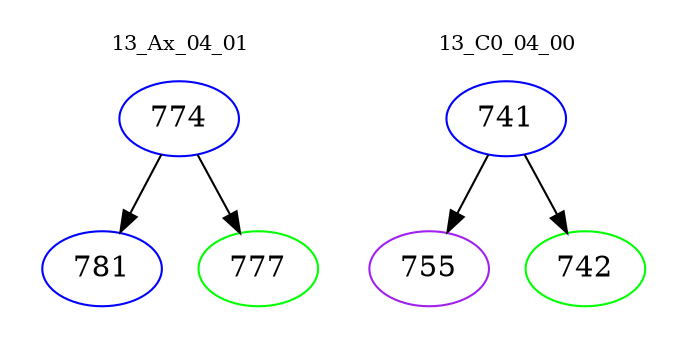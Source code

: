 digraph{
subgraph cluster_0 {
color = white
label = "13_Ax_04_01";
fontsize=10;
T0_774 [label="774", color="blue"]
T0_774 -> T0_781 [color="black"]
T0_781 [label="781", color="blue"]
T0_774 -> T0_777 [color="black"]
T0_777 [label="777", color="green"]
}
subgraph cluster_1 {
color = white
label = "13_C0_04_00";
fontsize=10;
T1_741 [label="741", color="blue"]
T1_741 -> T1_755 [color="black"]
T1_755 [label="755", color="purple"]
T1_741 -> T1_742 [color="black"]
T1_742 [label="742", color="green"]
}
}

